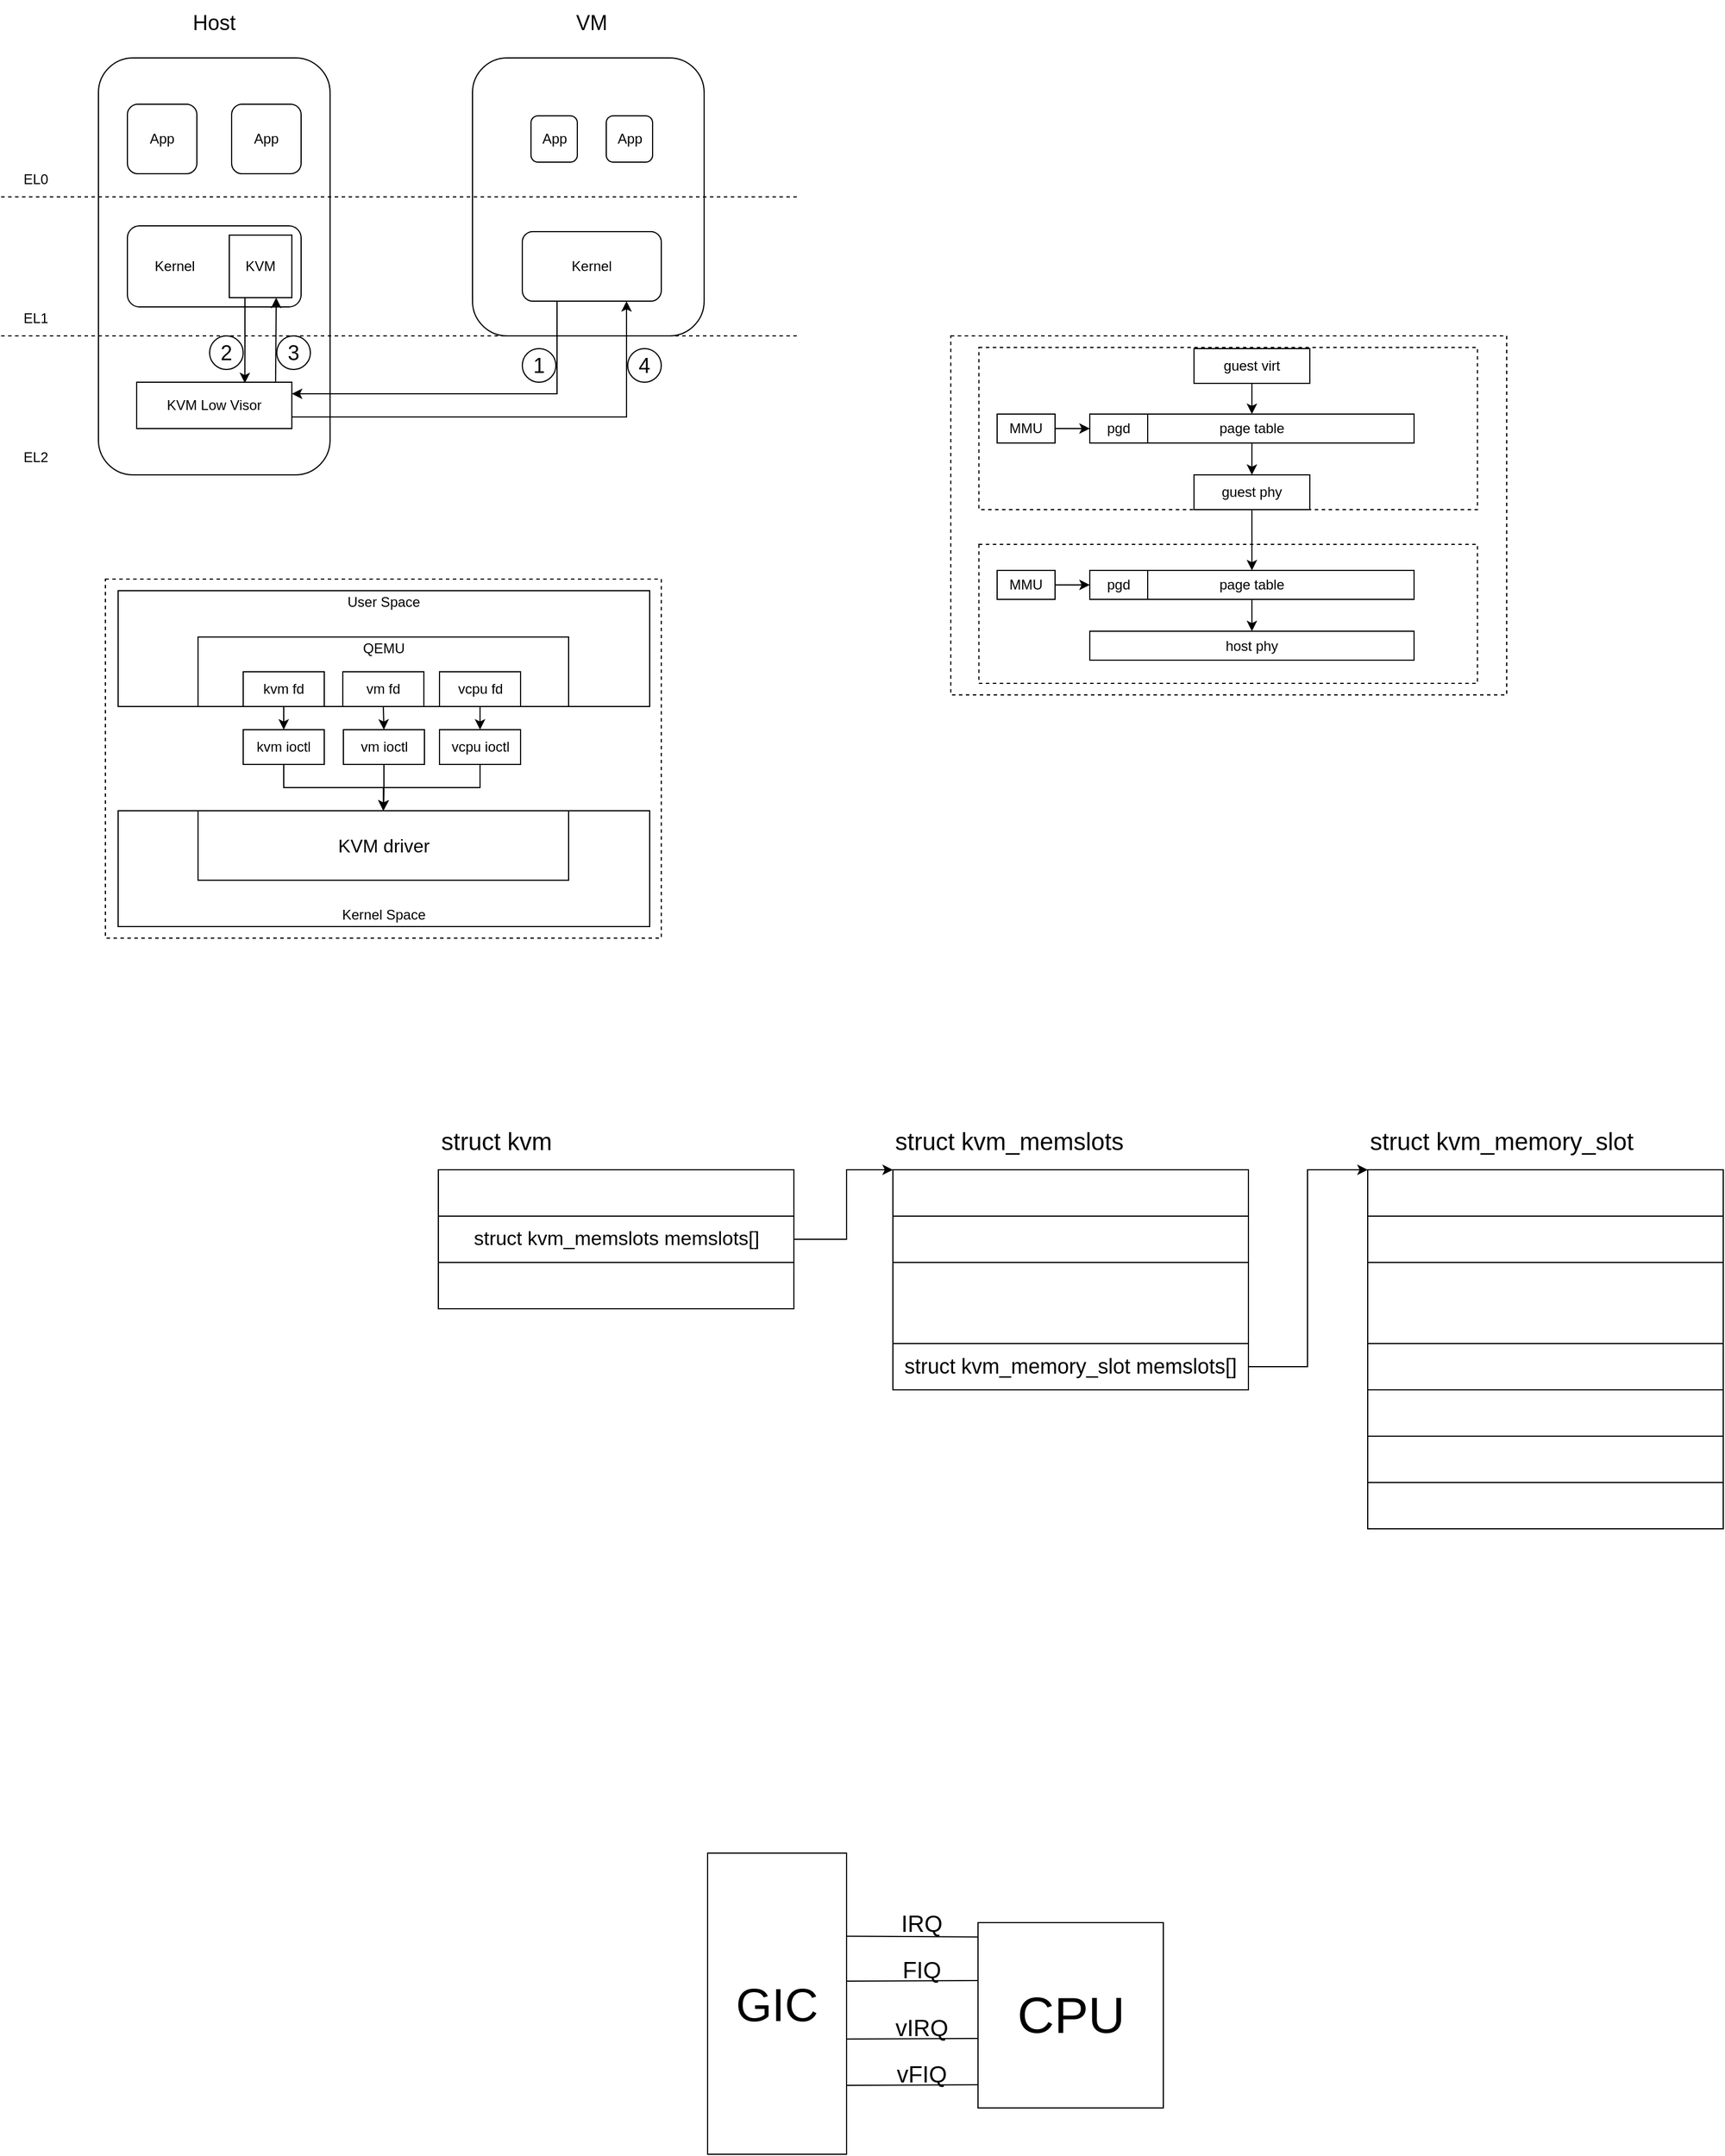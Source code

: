 <mxfile version="20.2.3" type="github">
  <diagram id="0Gi7k2H3K9yGx6-CRsK0" name="第 1 页">
    <mxGraphModel dx="1008" dy="624" grid="1" gridSize="10" guides="1" tooltips="1" connect="1" arrows="1" fold="1" page="0" pageScale="1" pageWidth="1200" pageHeight="1920" math="0" shadow="0">
      <root>
        <mxCell id="0" />
        <mxCell id="1" parent="0" />
        <mxCell id="M2KwWTT17FDbJII6S5ux-3" value="" style="rounded=1;whiteSpace=wrap;html=1;fillColor=none;" parent="1" vertex="1">
          <mxGeometry x="507" y="240" width="200" height="240" as="geometry" />
        </mxCell>
        <mxCell id="M2KwWTT17FDbJII6S5ux-1" value="" style="rounded=1;whiteSpace=wrap;html=1;fillColor=none;" parent="1" vertex="1">
          <mxGeometry x="184" y="240" width="200" height="360" as="geometry" />
        </mxCell>
        <mxCell id="M2KwWTT17FDbJII6S5ux-5" value="" style="endArrow=none;dashed=1;html=1;rounded=0;" parent="1" edge="1">
          <mxGeometry width="50" height="50" relative="1" as="geometry">
            <mxPoint x="100" y="360" as="sourcePoint" />
            <mxPoint x="790" y="360" as="targetPoint" />
          </mxGeometry>
        </mxCell>
        <mxCell id="M2KwWTT17FDbJII6S5ux-6" value="" style="endArrow=none;dashed=1;html=1;rounded=0;" parent="1" edge="1">
          <mxGeometry width="50" height="50" relative="1" as="geometry">
            <mxPoint x="100" y="480" as="sourcePoint" />
            <mxPoint x="790" y="480" as="targetPoint" />
          </mxGeometry>
        </mxCell>
        <mxCell id="M2KwWTT17FDbJII6S5ux-7" value="EL0" style="text;html=1;strokeColor=none;fillColor=none;align=center;verticalAlign=middle;whiteSpace=wrap;rounded=0;" parent="1" vertex="1">
          <mxGeometry x="100" y="330" width="60" height="30" as="geometry" />
        </mxCell>
        <mxCell id="M2KwWTT17FDbJII6S5ux-8" value="EL1" style="text;html=1;strokeColor=none;fillColor=none;align=center;verticalAlign=middle;whiteSpace=wrap;rounded=0;" parent="1" vertex="1">
          <mxGeometry x="100" y="450" width="60" height="30" as="geometry" />
        </mxCell>
        <mxCell id="M2KwWTT17FDbJII6S5ux-9" value="EL2" style="text;html=1;strokeColor=none;fillColor=none;align=center;verticalAlign=middle;whiteSpace=wrap;rounded=0;" parent="1" vertex="1">
          <mxGeometry x="100" y="570" width="60" height="30" as="geometry" />
        </mxCell>
        <mxCell id="M2KwWTT17FDbJII6S5ux-22" style="edgeStyle=orthogonalEdgeStyle;rounded=0;orthogonalLoop=1;jettySize=auto;html=1;exitX=1;exitY=0.75;exitDx=0;exitDy=0;entryX=0.75;entryY=1;entryDx=0;entryDy=0;fontSize=18;" parent="1" source="M2KwWTT17FDbJII6S5ux-10" target="M2KwWTT17FDbJII6S5ux-11" edge="1">
          <mxGeometry relative="1" as="geometry" />
        </mxCell>
        <mxCell id="M2KwWTT17FDbJII6S5ux-10" value="KVM Low Visor" style="rounded=0;whiteSpace=wrap;html=1;fillColor=none;" parent="1" vertex="1">
          <mxGeometry x="217" y="520" width="134" height="40" as="geometry" />
        </mxCell>
        <mxCell id="M2KwWTT17FDbJII6S5ux-21" style="edgeStyle=orthogonalEdgeStyle;rounded=0;orthogonalLoop=1;jettySize=auto;html=1;exitX=0.25;exitY=1;exitDx=0;exitDy=0;entryX=1;entryY=0.25;entryDx=0;entryDy=0;fontSize=18;" parent="1" source="M2KwWTT17FDbJII6S5ux-11" target="M2KwWTT17FDbJII6S5ux-10" edge="1">
          <mxGeometry relative="1" as="geometry" />
        </mxCell>
        <mxCell id="M2KwWTT17FDbJII6S5ux-11" value="Kernel" style="rounded=1;whiteSpace=wrap;html=1;fillColor=none;" parent="1" vertex="1">
          <mxGeometry x="550" y="390" width="120" height="60" as="geometry" />
        </mxCell>
        <mxCell id="M2KwWTT17FDbJII6S5ux-12" value="" style="rounded=1;whiteSpace=wrap;html=1;fillColor=none;" parent="1" vertex="1">
          <mxGeometry x="209" y="385" width="150" height="70" as="geometry" />
        </mxCell>
        <mxCell id="M2KwWTT17FDbJII6S5ux-23" style="edgeStyle=orthogonalEdgeStyle;rounded=0;orthogonalLoop=1;jettySize=auto;html=1;exitX=0.25;exitY=1;exitDx=0;exitDy=0;entryX=0.697;entryY=0.02;entryDx=0;entryDy=0;entryPerimeter=0;fontSize=18;" parent="1" source="M2KwWTT17FDbJII6S5ux-13" target="M2KwWTT17FDbJII6S5ux-10" edge="1">
          <mxGeometry relative="1" as="geometry" />
        </mxCell>
        <mxCell id="M2KwWTT17FDbJII6S5ux-24" style="edgeStyle=orthogonalEdgeStyle;rounded=0;orthogonalLoop=1;jettySize=auto;html=1;exitX=0.75;exitY=1;exitDx=0;exitDy=0;fontSize=18;startArrow=classic;startFill=1;endArrow=none;endFill=0;" parent="1" source="M2KwWTT17FDbJII6S5ux-13" edge="1">
          <mxGeometry relative="1" as="geometry">
            <mxPoint x="337" y="520" as="targetPoint" />
          </mxGeometry>
        </mxCell>
        <mxCell id="M2KwWTT17FDbJII6S5ux-13" value="KVM" style="whiteSpace=wrap;html=1;aspect=fixed;fillColor=none;" parent="1" vertex="1">
          <mxGeometry x="297" y="393" width="54" height="54" as="geometry" />
        </mxCell>
        <mxCell id="M2KwWTT17FDbJII6S5ux-14" value="Kernel" style="text;html=1;strokeColor=none;fillColor=none;align=center;verticalAlign=middle;whiteSpace=wrap;rounded=0;" parent="1" vertex="1">
          <mxGeometry x="220" y="405" width="60" height="30" as="geometry" />
        </mxCell>
        <mxCell id="M2KwWTT17FDbJII6S5ux-15" value="App" style="rounded=1;whiteSpace=wrap;html=1;fillColor=none;" parent="1" vertex="1">
          <mxGeometry x="209" y="280" width="60" height="60" as="geometry" />
        </mxCell>
        <mxCell id="M2KwWTT17FDbJII6S5ux-16" value="App" style="rounded=1;whiteSpace=wrap;html=1;fillColor=none;" parent="1" vertex="1">
          <mxGeometry x="299" y="280" width="60" height="60" as="geometry" />
        </mxCell>
        <mxCell id="M2KwWTT17FDbJII6S5ux-17" value="App" style="rounded=1;whiteSpace=wrap;html=1;fillColor=none;" parent="1" vertex="1">
          <mxGeometry x="557.5" y="290" width="40" height="40" as="geometry" />
        </mxCell>
        <mxCell id="M2KwWTT17FDbJII6S5ux-18" value="App" style="rounded=1;whiteSpace=wrap;html=1;fillColor=none;" parent="1" vertex="1">
          <mxGeometry x="622.5" y="290" width="40" height="40" as="geometry" />
        </mxCell>
        <mxCell id="M2KwWTT17FDbJII6S5ux-19" value="&lt;font style=&quot;font-size: 18px;&quot;&gt;Host&lt;/font&gt;" style="text;html=1;strokeColor=none;fillColor=none;align=center;verticalAlign=middle;whiteSpace=wrap;rounded=0;rotation=0;" parent="1" vertex="1">
          <mxGeometry x="241" y="190" width="86" height="40" as="geometry" />
        </mxCell>
        <mxCell id="M2KwWTT17FDbJII6S5ux-20" value="&lt;font style=&quot;font-size: 18px;&quot;&gt;VM&lt;/font&gt;" style="text;html=1;strokeColor=none;fillColor=none;align=center;verticalAlign=middle;whiteSpace=wrap;rounded=0;rotation=0;" parent="1" vertex="1">
          <mxGeometry x="567" y="190" width="86" height="40" as="geometry" />
        </mxCell>
        <mxCell id="M2KwWTT17FDbJII6S5ux-26" value="1" style="ellipse;whiteSpace=wrap;html=1;aspect=fixed;fontSize=18;fillColor=none;" parent="1" vertex="1">
          <mxGeometry x="550" y="491" width="29" height="29" as="geometry" />
        </mxCell>
        <mxCell id="M2KwWTT17FDbJII6S5ux-27" value="4" style="ellipse;whiteSpace=wrap;html=1;aspect=fixed;fontSize=18;fillColor=none;" parent="1" vertex="1">
          <mxGeometry x="641" y="491" width="29" height="29" as="geometry" />
        </mxCell>
        <mxCell id="M2KwWTT17FDbJII6S5ux-28" value="3" style="ellipse;whiteSpace=wrap;html=1;aspect=fixed;fontSize=18;fillColor=none;" parent="1" vertex="1">
          <mxGeometry x="338" y="480" width="29" height="29" as="geometry" />
        </mxCell>
        <mxCell id="M2KwWTT17FDbJII6S5ux-29" value="2" style="ellipse;whiteSpace=wrap;html=1;aspect=fixed;fontSize=18;fillColor=none;" parent="1" vertex="1">
          <mxGeometry x="280" y="480" width="29" height="29" as="geometry" />
        </mxCell>
        <mxCell id="kygwGKtB1yvdqvIX1WsP-1" value="" style="rounded=0;whiteSpace=wrap;html=1;fillColor=none;dashed=1;" parent="1" vertex="1">
          <mxGeometry x="190" y="690" width="480" height="310" as="geometry" />
        </mxCell>
        <mxCell id="kygwGKtB1yvdqvIX1WsP-2" value="" style="rounded=0;whiteSpace=wrap;html=1;fillColor=none;" parent="1" vertex="1">
          <mxGeometry x="201" y="700" width="459" height="100" as="geometry" />
        </mxCell>
        <mxCell id="kygwGKtB1yvdqvIX1WsP-3" value="" style="rounded=0;whiteSpace=wrap;html=1;fillColor=none;" parent="1" vertex="1">
          <mxGeometry x="201" y="890" width="459" height="100" as="geometry" />
        </mxCell>
        <mxCell id="kygwGKtB1yvdqvIX1WsP-4" value="" style="rounded=0;whiteSpace=wrap;html=1;fillColor=none;" parent="1" vertex="1">
          <mxGeometry x="270" y="740" width="320" height="60" as="geometry" />
        </mxCell>
        <mxCell id="kygwGKtB1yvdqvIX1WsP-5" value="" style="rounded=0;whiteSpace=wrap;html=1;fillColor=none;" parent="1" vertex="1">
          <mxGeometry x="270" y="890" width="320" height="60" as="geometry" />
        </mxCell>
        <mxCell id="kygwGKtB1yvdqvIX1WsP-18" style="edgeStyle=orthogonalEdgeStyle;rounded=0;orthogonalLoop=1;jettySize=auto;html=1;exitX=0.5;exitY=1;exitDx=0;exitDy=0;entryX=0.5;entryY=0;entryDx=0;entryDy=0;fontSize=16;" parent="1" source="kygwGKtB1yvdqvIX1WsP-6" target="kygwGKtB1yvdqvIX1WsP-9" edge="1">
          <mxGeometry relative="1" as="geometry" />
        </mxCell>
        <mxCell id="kygwGKtB1yvdqvIX1WsP-6" value="kvm fd" style="rounded=0;whiteSpace=wrap;html=1;fillColor=none;" parent="1" vertex="1">
          <mxGeometry x="309" y="770" width="70" height="30" as="geometry" />
        </mxCell>
        <mxCell id="kygwGKtB1yvdqvIX1WsP-19" style="edgeStyle=orthogonalEdgeStyle;rounded=0;orthogonalLoop=1;jettySize=auto;html=1;exitX=0.5;exitY=1;exitDx=0;exitDy=0;entryX=0.5;entryY=0;entryDx=0;entryDy=0;fontSize=16;" parent="1" source="kygwGKtB1yvdqvIX1WsP-7" target="kygwGKtB1yvdqvIX1WsP-10" edge="1">
          <mxGeometry relative="1" as="geometry" />
        </mxCell>
        <mxCell id="kygwGKtB1yvdqvIX1WsP-7" value="vm fd" style="rounded=0;whiteSpace=wrap;html=1;fillColor=none;" parent="1" vertex="1">
          <mxGeometry x="395" y="770" width="70" height="30" as="geometry" />
        </mxCell>
        <mxCell id="kygwGKtB1yvdqvIX1WsP-20" style="edgeStyle=orthogonalEdgeStyle;rounded=0;orthogonalLoop=1;jettySize=auto;html=1;exitX=0.5;exitY=1;exitDx=0;exitDy=0;entryX=0.5;entryY=0;entryDx=0;entryDy=0;fontSize=16;" parent="1" source="kygwGKtB1yvdqvIX1WsP-8" target="kygwGKtB1yvdqvIX1WsP-11" edge="1">
          <mxGeometry relative="1" as="geometry" />
        </mxCell>
        <mxCell id="kygwGKtB1yvdqvIX1WsP-8" value="vcpu fd" style="rounded=0;whiteSpace=wrap;html=1;fillColor=none;" parent="1" vertex="1">
          <mxGeometry x="478.5" y="770" width="70" height="30" as="geometry" />
        </mxCell>
        <mxCell id="kygwGKtB1yvdqvIX1WsP-21" style="edgeStyle=orthogonalEdgeStyle;rounded=0;orthogonalLoop=1;jettySize=auto;html=1;exitX=0.5;exitY=1;exitDx=0;exitDy=0;entryX=0.5;entryY=0;entryDx=0;entryDy=0;fontSize=16;" parent="1" source="kygwGKtB1yvdqvIX1WsP-9" target="kygwGKtB1yvdqvIX1WsP-5" edge="1">
          <mxGeometry relative="1" as="geometry">
            <Array as="points">
              <mxPoint x="344" y="870" />
              <mxPoint x="430" y="870" />
            </Array>
          </mxGeometry>
        </mxCell>
        <mxCell id="kygwGKtB1yvdqvIX1WsP-9" value="kvm ioctl" style="rounded=0;whiteSpace=wrap;html=1;fillColor=none;" parent="1" vertex="1">
          <mxGeometry x="309" y="820" width="70" height="30" as="geometry" />
        </mxCell>
        <mxCell id="kygwGKtB1yvdqvIX1WsP-22" style="edgeStyle=orthogonalEdgeStyle;rounded=0;orthogonalLoop=1;jettySize=auto;html=1;exitX=0.5;exitY=1;exitDx=0;exitDy=0;entryX=0.5;entryY=0;entryDx=0;entryDy=0;fontSize=16;" parent="1" source="kygwGKtB1yvdqvIX1WsP-10" target="kygwGKtB1yvdqvIX1WsP-5" edge="1">
          <mxGeometry relative="1" as="geometry" />
        </mxCell>
        <mxCell id="kygwGKtB1yvdqvIX1WsP-10" value="vm ioctl" style="rounded=0;whiteSpace=wrap;html=1;fillColor=none;" parent="1" vertex="1">
          <mxGeometry x="395.5" y="820" width="70" height="30" as="geometry" />
        </mxCell>
        <mxCell id="kygwGKtB1yvdqvIX1WsP-23" style="edgeStyle=orthogonalEdgeStyle;rounded=0;orthogonalLoop=1;jettySize=auto;html=1;exitX=0.5;exitY=1;exitDx=0;exitDy=0;fontSize=16;" parent="1" source="kygwGKtB1yvdqvIX1WsP-11" edge="1">
          <mxGeometry relative="1" as="geometry">
            <mxPoint x="430" y="890" as="targetPoint" />
          </mxGeometry>
        </mxCell>
        <mxCell id="kygwGKtB1yvdqvIX1WsP-11" value="vcpu ioctl" style="rounded=0;whiteSpace=wrap;html=1;fillColor=none;" parent="1" vertex="1">
          <mxGeometry x="478.5" y="820" width="70" height="30" as="geometry" />
        </mxCell>
        <mxCell id="kygwGKtB1yvdqvIX1WsP-12" value="QEMU" style="text;html=1;strokeColor=none;fillColor=none;align=center;verticalAlign=middle;whiteSpace=wrap;rounded=0;" parent="1" vertex="1">
          <mxGeometry x="382.5" y="740" width="95" height="20" as="geometry" />
        </mxCell>
        <mxCell id="kygwGKtB1yvdqvIX1WsP-14" value="&lt;font style=&quot;font-size: 16px;&quot;&gt;KVM driver&lt;/font&gt;" style="text;html=1;strokeColor=none;fillColor=none;align=center;verticalAlign=middle;whiteSpace=wrap;rounded=0;" parent="1" vertex="1">
          <mxGeometry x="382.5" y="905" width="95" height="30" as="geometry" />
        </mxCell>
        <mxCell id="kygwGKtB1yvdqvIX1WsP-16" value="Kernel Space" style="text;html=1;strokeColor=none;fillColor=none;align=center;verticalAlign=middle;whiteSpace=wrap;rounded=0;" parent="1" vertex="1">
          <mxGeometry x="382.5" y="970" width="95" height="20" as="geometry" />
        </mxCell>
        <mxCell id="kygwGKtB1yvdqvIX1WsP-17" value="User Space" style="text;html=1;strokeColor=none;fillColor=none;align=center;verticalAlign=middle;whiteSpace=wrap;rounded=0;" parent="1" vertex="1">
          <mxGeometry x="382.5" y="700" width="95" height="20" as="geometry" />
        </mxCell>
        <mxCell id="fz9DKFjjDcTLPEcL4_bX-1" value="" style="rounded=0;whiteSpace=wrap;html=1;fillColor=none;dashed=1;" parent="1" vertex="1">
          <mxGeometry x="920" y="480" width="480" height="310" as="geometry" />
        </mxCell>
        <mxCell id="fz9DKFjjDcTLPEcL4_bX-3" value="" style="rounded=0;whiteSpace=wrap;html=1;fillColor=none;dashed=1;" parent="1" vertex="1">
          <mxGeometry x="944.25" y="490" width="430.5" height="140" as="geometry" />
        </mxCell>
        <mxCell id="fz9DKFjjDcTLPEcL4_bX-4" value="" style="rounded=0;whiteSpace=wrap;html=1;fillColor=none;dashed=1;" parent="1" vertex="1">
          <mxGeometry x="944.25" y="660" width="430.5" height="120" as="geometry" />
        </mxCell>
        <mxCell id="fz9DKFjjDcTLPEcL4_bX-17" style="edgeStyle=orthogonalEdgeStyle;rounded=0;orthogonalLoop=1;jettySize=auto;html=1;exitX=1;exitY=0.5;exitDx=0;exitDy=0;entryX=0;entryY=0.5;entryDx=0;entryDy=0;" parent="1" source="fz9DKFjjDcTLPEcL4_bX-5" target="fz9DKFjjDcTLPEcL4_bX-7" edge="1">
          <mxGeometry relative="1" as="geometry" />
        </mxCell>
        <mxCell id="fz9DKFjjDcTLPEcL4_bX-5" value="MMU" style="rounded=0;whiteSpace=wrap;html=1;" parent="1" vertex="1">
          <mxGeometry x="960" y="547.5" width="50" height="25" as="geometry" />
        </mxCell>
        <mxCell id="fz9DKFjjDcTLPEcL4_bX-14" style="edgeStyle=orthogonalEdgeStyle;rounded=0;orthogonalLoop=1;jettySize=auto;html=1;exitX=0.5;exitY=1;exitDx=0;exitDy=0;entryX=0.5;entryY=0;entryDx=0;entryDy=0;" parent="1" source="fz9DKFjjDcTLPEcL4_bX-6" target="fz9DKFjjDcTLPEcL4_bX-8" edge="1">
          <mxGeometry relative="1" as="geometry" />
        </mxCell>
        <mxCell id="fz9DKFjjDcTLPEcL4_bX-6" value="page table" style="rounded=0;whiteSpace=wrap;html=1;" parent="1" vertex="1">
          <mxGeometry x="1040" y="547.5" width="280" height="25" as="geometry" />
        </mxCell>
        <mxCell id="fz9DKFjjDcTLPEcL4_bX-7" value="pgd" style="rounded=0;whiteSpace=wrap;html=1;" parent="1" vertex="1">
          <mxGeometry x="1040" y="547.5" width="50" height="25" as="geometry" />
        </mxCell>
        <mxCell id="fz9DKFjjDcTLPEcL4_bX-13" style="edgeStyle=orthogonalEdgeStyle;rounded=0;orthogonalLoop=1;jettySize=auto;html=1;exitX=0.5;exitY=1;exitDx=0;exitDy=0;entryX=0.5;entryY=0;entryDx=0;entryDy=0;" parent="1" source="fz9DKFjjDcTLPEcL4_bX-8" target="fz9DKFjjDcTLPEcL4_bX-11" edge="1">
          <mxGeometry relative="1" as="geometry" />
        </mxCell>
        <mxCell id="fz9DKFjjDcTLPEcL4_bX-8" value="guest phy" style="rounded=0;whiteSpace=wrap;html=1;" parent="1" vertex="1">
          <mxGeometry x="1130" y="600" width="100" height="30" as="geometry" />
        </mxCell>
        <mxCell id="fz9DKFjjDcTLPEcL4_bX-15" style="edgeStyle=orthogonalEdgeStyle;rounded=0;orthogonalLoop=1;jettySize=auto;html=1;exitX=0.5;exitY=1;exitDx=0;exitDy=0;entryX=0.5;entryY=0;entryDx=0;entryDy=0;" parent="1" source="fz9DKFjjDcTLPEcL4_bX-9" target="fz9DKFjjDcTLPEcL4_bX-6" edge="1">
          <mxGeometry relative="1" as="geometry" />
        </mxCell>
        <mxCell id="fz9DKFjjDcTLPEcL4_bX-9" value="guest virt" style="rounded=0;whiteSpace=wrap;html=1;" parent="1" vertex="1">
          <mxGeometry x="1130" y="491" width="100" height="30" as="geometry" />
        </mxCell>
        <mxCell id="fz9DKFjjDcTLPEcL4_bX-18" style="edgeStyle=orthogonalEdgeStyle;rounded=0;orthogonalLoop=1;jettySize=auto;html=1;exitX=1;exitY=0.5;exitDx=0;exitDy=0;entryX=0;entryY=0.5;entryDx=0;entryDy=0;" parent="1" source="fz9DKFjjDcTLPEcL4_bX-10" target="fz9DKFjjDcTLPEcL4_bX-12" edge="1">
          <mxGeometry relative="1" as="geometry" />
        </mxCell>
        <mxCell id="fz9DKFjjDcTLPEcL4_bX-10" value="MMU" style="rounded=0;whiteSpace=wrap;html=1;" parent="1" vertex="1">
          <mxGeometry x="960" y="682.5" width="50" height="25" as="geometry" />
        </mxCell>
        <mxCell id="fz9DKFjjDcTLPEcL4_bX-19" style="edgeStyle=orthogonalEdgeStyle;rounded=0;orthogonalLoop=1;jettySize=auto;html=1;exitX=0.5;exitY=1;exitDx=0;exitDy=0;entryX=0.5;entryY=0;entryDx=0;entryDy=0;" parent="1" source="fz9DKFjjDcTLPEcL4_bX-11" target="fz9DKFjjDcTLPEcL4_bX-16" edge="1">
          <mxGeometry relative="1" as="geometry" />
        </mxCell>
        <mxCell id="fz9DKFjjDcTLPEcL4_bX-11" value="page table" style="rounded=0;whiteSpace=wrap;html=1;" parent="1" vertex="1">
          <mxGeometry x="1040" y="682.5" width="280" height="25" as="geometry" />
        </mxCell>
        <mxCell id="fz9DKFjjDcTLPEcL4_bX-12" value="pgd" style="rounded=0;whiteSpace=wrap;html=1;" parent="1" vertex="1">
          <mxGeometry x="1040" y="682.5" width="50" height="25" as="geometry" />
        </mxCell>
        <mxCell id="fz9DKFjjDcTLPEcL4_bX-16" value="host phy" style="rounded=0;whiteSpace=wrap;html=1;" parent="1" vertex="1">
          <mxGeometry x="1040" y="735" width="280" height="25" as="geometry" />
        </mxCell>
        <mxCell id="hOiswsmNN2-7Tfmbyqsf-1" value="" style="rounded=0;whiteSpace=wrap;html=1;" vertex="1" parent="1">
          <mxGeometry x="477.5" y="1200" width="307" height="120" as="geometry" />
        </mxCell>
        <mxCell id="hOiswsmNN2-7Tfmbyqsf-16" style="edgeStyle=orthogonalEdgeStyle;rounded=0;orthogonalLoop=1;jettySize=auto;html=1;exitX=1;exitY=0.5;exitDx=0;exitDy=0;fontSize=18;entryX=0;entryY=0;entryDx=0;entryDy=0;" edge="1" parent="1" source="hOiswsmNN2-7Tfmbyqsf-2" target="hOiswsmNN2-7Tfmbyqsf-3">
          <mxGeometry relative="1" as="geometry">
            <mxPoint x="830" y="1240" as="targetPoint" />
            <Array as="points">
              <mxPoint x="830" y="1260" />
              <mxPoint x="830" y="1200" />
            </Array>
          </mxGeometry>
        </mxCell>
        <mxCell id="hOiswsmNN2-7Tfmbyqsf-2" value="&lt;font style=&quot;font-size: 17px;&quot;&gt;struct kvm_memslots memslots[]&lt;/font&gt;" style="rounded=0;whiteSpace=wrap;html=1;" vertex="1" parent="1">
          <mxGeometry x="477.5" y="1240" width="307" height="40" as="geometry" />
        </mxCell>
        <mxCell id="hOiswsmNN2-7Tfmbyqsf-3" value="" style="rounded=0;whiteSpace=wrap;html=1;" vertex="1" parent="1">
          <mxGeometry x="870" y="1200" width="307" height="190" as="geometry" />
        </mxCell>
        <mxCell id="hOiswsmNN2-7Tfmbyqsf-4" value="" style="rounded=0;whiteSpace=wrap;html=1;" vertex="1" parent="1">
          <mxGeometry x="870" y="1240" width="307" height="40" as="geometry" />
        </mxCell>
        <mxCell id="hOiswsmNN2-7Tfmbyqsf-18" style="edgeStyle=orthogonalEdgeStyle;rounded=0;orthogonalLoop=1;jettySize=auto;html=1;exitX=1;exitY=0.5;exitDx=0;exitDy=0;entryX=0;entryY=0;entryDx=0;entryDy=0;fontSize=18;" edge="1" parent="1" source="hOiswsmNN2-7Tfmbyqsf-5" target="hOiswsmNN2-7Tfmbyqsf-6">
          <mxGeometry relative="1" as="geometry">
            <Array as="points">
              <mxPoint x="1228" y="1370" />
              <mxPoint x="1228" y="1200" />
            </Array>
          </mxGeometry>
        </mxCell>
        <mxCell id="hOiswsmNN2-7Tfmbyqsf-5" value="&lt;font style=&quot;font-size: 18px;&quot;&gt;struct kvm_memory_slot memslots[]&lt;/font&gt;" style="rounded=0;whiteSpace=wrap;html=1;" vertex="1" parent="1">
          <mxGeometry x="870" y="1350" width="307" height="40" as="geometry" />
        </mxCell>
        <mxCell id="hOiswsmNN2-7Tfmbyqsf-6" value="" style="rounded=0;whiteSpace=wrap;html=1;" vertex="1" parent="1">
          <mxGeometry x="1280" y="1200" width="307" height="310" as="geometry" />
        </mxCell>
        <mxCell id="hOiswsmNN2-7Tfmbyqsf-7" value="" style="rounded=0;whiteSpace=wrap;html=1;" vertex="1" parent="1">
          <mxGeometry x="1280" y="1240" width="307" height="40" as="geometry" />
        </mxCell>
        <mxCell id="hOiswsmNN2-7Tfmbyqsf-8" value="" style="rounded=0;whiteSpace=wrap;html=1;" vertex="1" parent="1">
          <mxGeometry x="1280" y="1350" width="307" height="40" as="geometry" />
        </mxCell>
        <mxCell id="hOiswsmNN2-7Tfmbyqsf-9" value="" style="rounded=0;whiteSpace=wrap;html=1;" vertex="1" parent="1">
          <mxGeometry x="1280" y="1390" width="307" height="40" as="geometry" />
        </mxCell>
        <mxCell id="hOiswsmNN2-7Tfmbyqsf-10" value="" style="rounded=0;whiteSpace=wrap;html=1;" vertex="1" parent="1">
          <mxGeometry x="1280" y="1430" width="307" height="40" as="geometry" />
        </mxCell>
        <mxCell id="hOiswsmNN2-7Tfmbyqsf-11" value="" style="rounded=0;whiteSpace=wrap;html=1;" vertex="1" parent="1">
          <mxGeometry x="1280" y="1470" width="307" height="40" as="geometry" />
        </mxCell>
        <mxCell id="hOiswsmNN2-7Tfmbyqsf-13" value="&lt;font style=&quot;font-size: 21px;&quot;&gt;struct kvm&lt;/font&gt;" style="text;html=1;strokeColor=none;fillColor=none;align=left;verticalAlign=middle;whiteSpace=wrap;rounded=0;" vertex="1" parent="1">
          <mxGeometry x="478" y="1160" width="156" height="30" as="geometry" />
        </mxCell>
        <mxCell id="hOiswsmNN2-7Tfmbyqsf-14" value="&lt;font style=&quot;font-size: 21px;&quot;&gt;struct kvm_memslots&lt;/font&gt;" style="text;html=1;strokeColor=none;fillColor=none;align=left;verticalAlign=middle;whiteSpace=wrap;rounded=0;" vertex="1" parent="1">
          <mxGeometry x="870" y="1160" width="280" height="30" as="geometry" />
        </mxCell>
        <mxCell id="hOiswsmNN2-7Tfmbyqsf-15" value="&lt;font style=&quot;font-size: 21px;&quot;&gt;struct kvm_memory_slot&lt;/font&gt;" style="text;html=1;strokeColor=none;fillColor=none;align=left;verticalAlign=middle;whiteSpace=wrap;rounded=0;" vertex="1" parent="1">
          <mxGeometry x="1280" y="1160" width="280" height="30" as="geometry" />
        </mxCell>
        <mxCell id="hOiswsmNN2-7Tfmbyqsf-19" value="CPU" style="whiteSpace=wrap;html=1;aspect=fixed;fontSize=44;" vertex="1" parent="1">
          <mxGeometry x="943.5" y="1850" width="160" height="160" as="geometry" />
        </mxCell>
        <mxCell id="hOiswsmNN2-7Tfmbyqsf-20" value="&lt;font style=&quot;font-size: 40px;&quot;&gt;GIC&lt;/font&gt;" style="rounded=0;whiteSpace=wrap;html=1;fontSize=18;" vertex="1" parent="1">
          <mxGeometry x="710" y="1790" width="120" height="260" as="geometry" />
        </mxCell>
        <mxCell id="hOiswsmNN2-7Tfmbyqsf-21" value="" style="endArrow=none;html=1;rounded=0;fontSize=44;exitX=0.999;exitY=0.276;exitDx=0;exitDy=0;exitPerimeter=0;entryX=0.001;entryY=0.077;entryDx=0;entryDy=0;entryPerimeter=0;" edge="1" parent="1" source="hOiswsmNN2-7Tfmbyqsf-20" target="hOiswsmNN2-7Tfmbyqsf-19">
          <mxGeometry width="50" height="50" relative="1" as="geometry">
            <mxPoint x="870" y="1880" as="sourcePoint" />
            <mxPoint x="940" y="1863" as="targetPoint" />
          </mxGeometry>
        </mxCell>
        <mxCell id="hOiswsmNN2-7Tfmbyqsf-22" value="" style="endArrow=none;html=1;rounded=0;fontSize=44;exitX=0.999;exitY=0.276;exitDx=0;exitDy=0;exitPerimeter=0;entryX=0.001;entryY=0.077;entryDx=0;entryDy=0;entryPerimeter=0;" edge="1" parent="1">
          <mxGeometry width="50" height="50" relative="1" as="geometry">
            <mxPoint x="829.72" y="1900.48" as="sourcePoint" />
            <mxPoint x="943.5" y="1900.0" as="targetPoint" />
          </mxGeometry>
        </mxCell>
        <mxCell id="hOiswsmNN2-7Tfmbyqsf-23" value="" style="endArrow=none;html=1;rounded=0;fontSize=44;exitX=0.999;exitY=0.276;exitDx=0;exitDy=0;exitPerimeter=0;entryX=0.001;entryY=0.077;entryDx=0;entryDy=0;entryPerimeter=0;" edge="1" parent="1">
          <mxGeometry width="50" height="50" relative="1" as="geometry">
            <mxPoint x="829.72" y="1950.48" as="sourcePoint" />
            <mxPoint x="943.5" y="1950" as="targetPoint" />
          </mxGeometry>
        </mxCell>
        <mxCell id="hOiswsmNN2-7Tfmbyqsf-24" value="" style="endArrow=none;html=1;rounded=0;fontSize=44;exitX=0.999;exitY=0.276;exitDx=0;exitDy=0;exitPerimeter=0;entryX=0.001;entryY=0.077;entryDx=0;entryDy=0;entryPerimeter=0;" edge="1" parent="1">
          <mxGeometry width="50" height="50" relative="1" as="geometry">
            <mxPoint x="829.72" y="1990.48" as="sourcePoint" />
            <mxPoint x="943.5" y="1990.0" as="targetPoint" />
          </mxGeometry>
        </mxCell>
        <mxCell id="hOiswsmNN2-7Tfmbyqsf-25" value="IRQ" style="text;html=1;strokeColor=none;fillColor=none;align=center;verticalAlign=middle;whiteSpace=wrap;rounded=0;fontSize=20;" vertex="1" parent="1">
          <mxGeometry x="860" y="1840" width="70" height="20" as="geometry" />
        </mxCell>
        <mxCell id="hOiswsmNN2-7Tfmbyqsf-26" value="FIQ" style="text;html=1;strokeColor=none;fillColor=none;align=center;verticalAlign=middle;whiteSpace=wrap;rounded=0;fontSize=20;" vertex="1" parent="1">
          <mxGeometry x="860" y="1880" width="70" height="20" as="geometry" />
        </mxCell>
        <mxCell id="hOiswsmNN2-7Tfmbyqsf-27" value="vIRQ" style="text;html=1;strokeColor=none;fillColor=none;align=center;verticalAlign=middle;whiteSpace=wrap;rounded=0;fontSize=20;" vertex="1" parent="1">
          <mxGeometry x="860" y="1930" width="70" height="20" as="geometry" />
        </mxCell>
        <mxCell id="hOiswsmNN2-7Tfmbyqsf-28" value="vFIQ" style="text;html=1;strokeColor=none;fillColor=none;align=center;verticalAlign=middle;whiteSpace=wrap;rounded=0;fontSize=20;" vertex="1" parent="1">
          <mxGeometry x="860" y="1970" width="70" height="20" as="geometry" />
        </mxCell>
      </root>
    </mxGraphModel>
  </diagram>
</mxfile>
